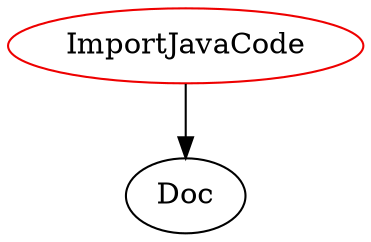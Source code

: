 digraph importjavacode{
ImportJavaCode -> Doc;
ImportJavaCode	[shape=oval, color=red2, label="ImportJavaCode"];
}
